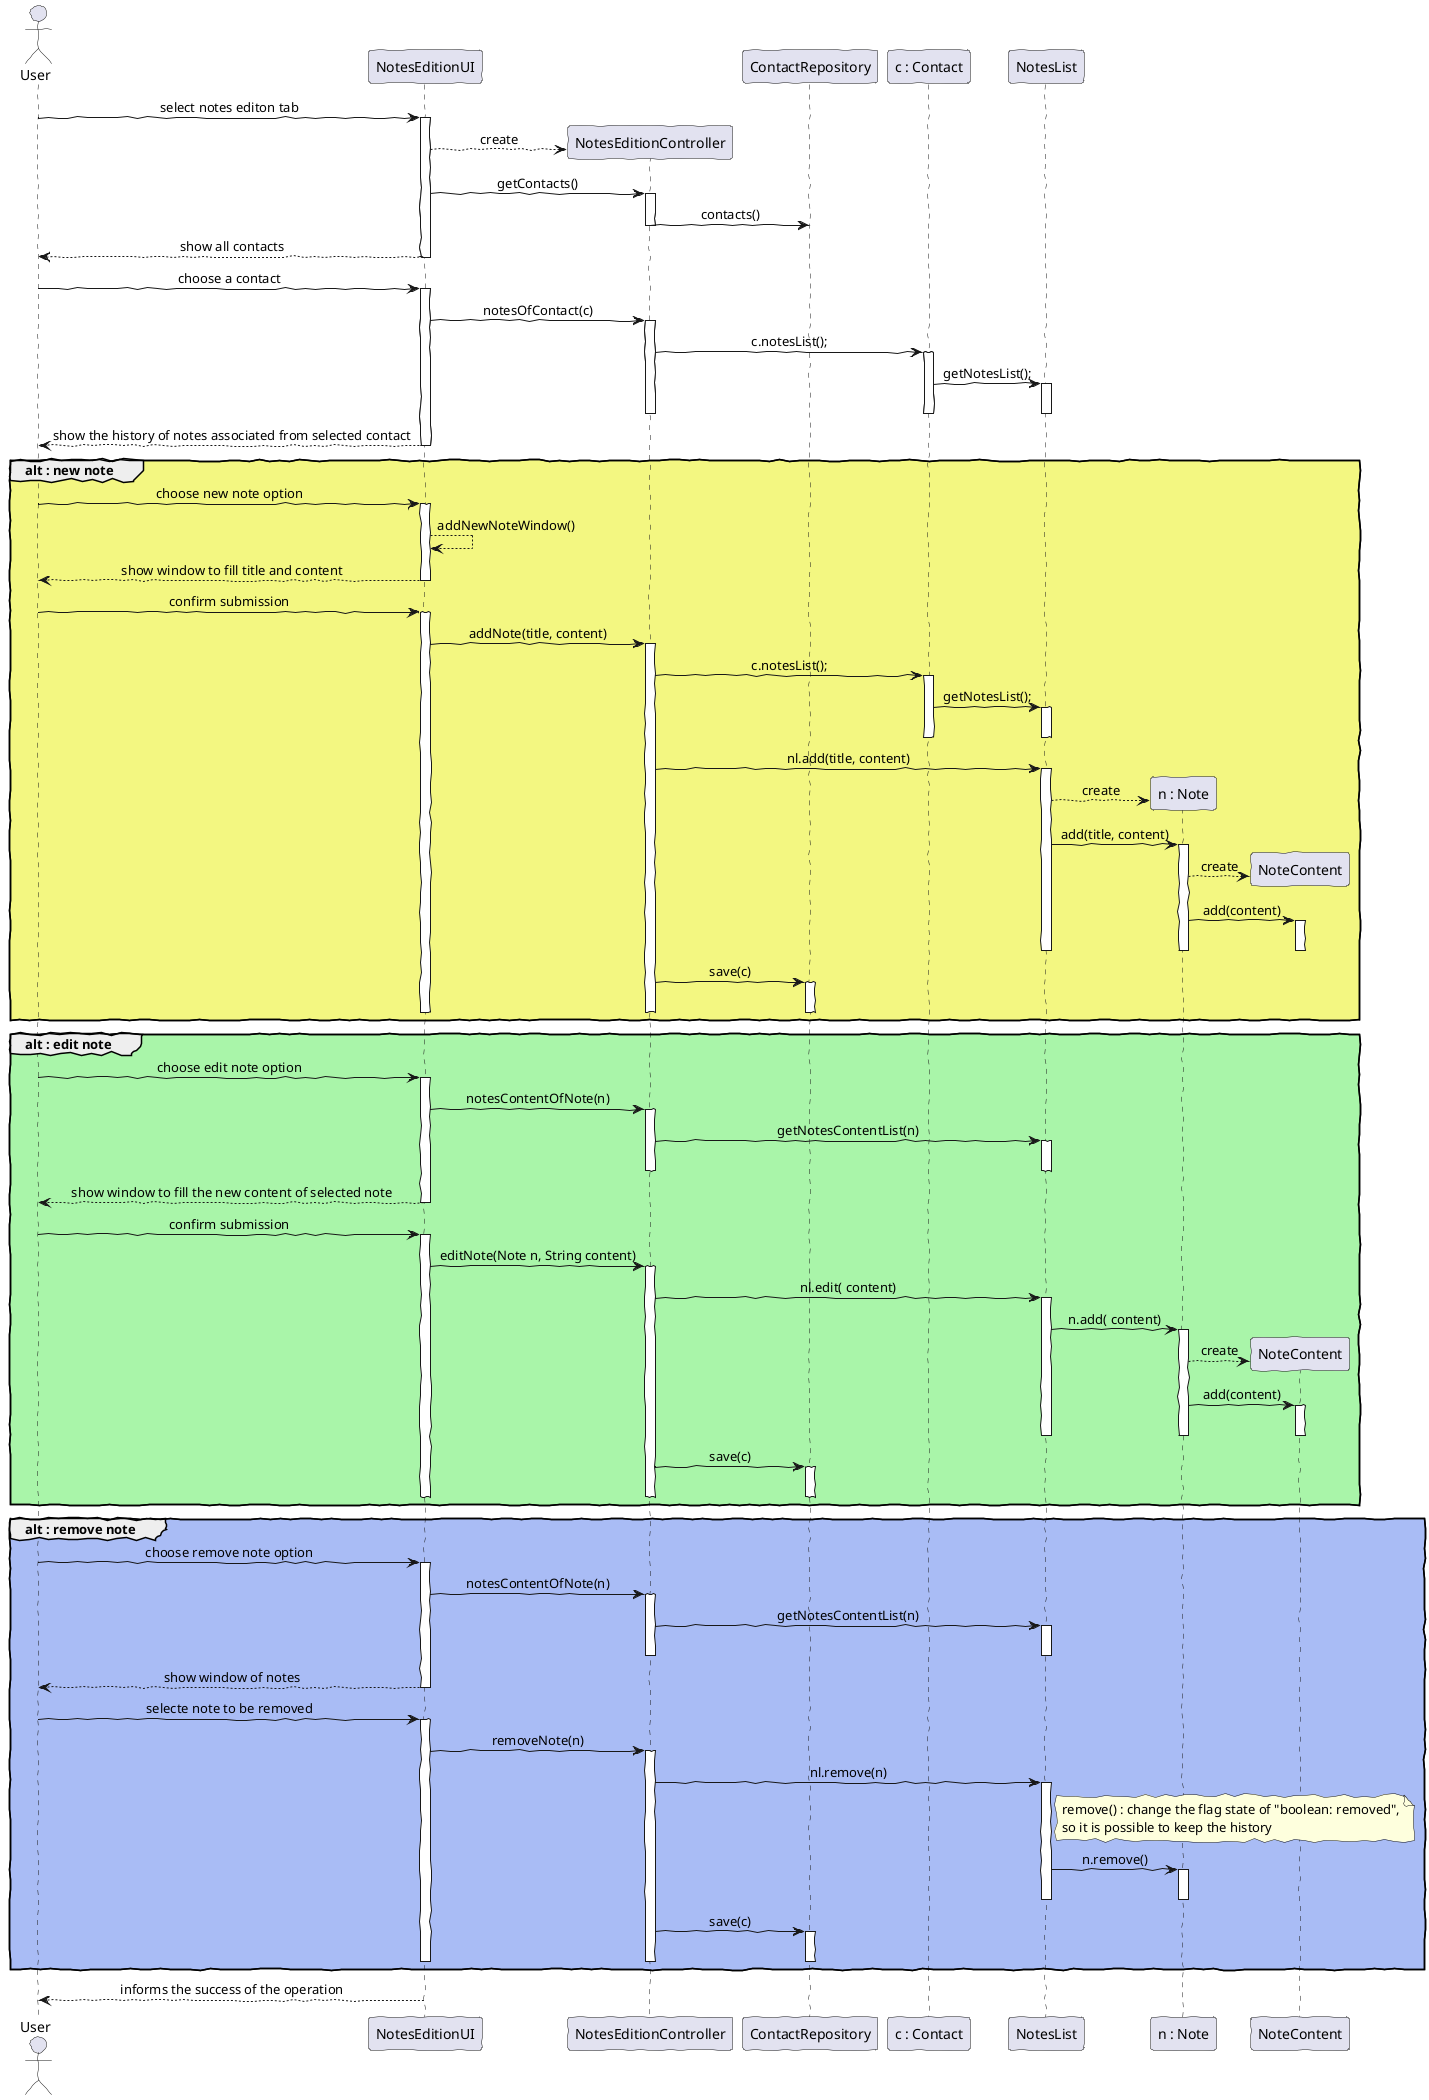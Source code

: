 @startuml sd_notes_edition.png
skinparam handwritten true
skinparam packageStyle rect
skinparam defaultFontName FG Virgil
skinparam shadowing false 
skinparam SequenceMessageAlign center

actor User 
participant "NotesEditionUI" as UI
participant "NotesEditionController" as CTRL
participant "ContactRepository" as CR
participant "c : Contact" as C
participant "NotesList" as NL
participant "n : Note" as N
participant "NoteContent" as NC


User -> UI : select notes editon tab
activate UI
create CTRL
UI --> CTRL : create
UI -> CTRL : getContacts()
activate CTRL
CTRL -> CR : contacts()
deactivate CTRL
UI --> User : show all contacts
deactivate UI
User -> UI : choose a contact
activate UI


UI -> CTRL : notesOfContact(c)
activate CTRL
CTRL -> C : c.notesList();
activate C
C ->  NL : getNotesList();
activate NL
deactivate C
deactivate NL
deactivate CTRL

UI --> User : show the history of notes associated from selected contact
deactivate UI

group #F3F781 alt : new note
User -> UI : choose new note option
activate UI
UI --> UI : addNewNoteWindow()
UI --> User : show window to fill title and content
deactivate UI
User -> UI : confirm submission
activate UI
UI -> CTRL : addNote(title, content)
activate CTRL
CTRL -> C : c.notesList();
activate C
C ->  NL : getNotesList();
activate NL
deactivate NL
deactivate C
CTRL -> NL : nl.add(title, content)
activate NL
create N
NL --> N : create 
NL -> N : add(title, content) 
activate N
create NC
N --> NC : create
N -> NC : add(content)
activate NC
deactivate NC
deactivate N
deactivate NL
CTRL -> CR : save(c)
activate CR
deactivate CR
deactivate CTRL
deactivate UI
end group

group #A9F5A9 alt : edit note
User -> UI : choose edit note option
activate UI
UI -> CTRL : notesContentOfNote(n)
activate CTRL
CTRL -> NL : getNotesContentList(n)
activate NL
deactivate NL
deactivate CTRL
UI --> User : show window to fill the new content of selected note
deactivate UI
User -> UI : confirm submission
activate UI
UI -> CTRL : editNote(Note n, String content)
activate CTRL

CTRL -> NL : nl.edit( content)
activate NL
NL -> N : n.add( content) 
activate N
create NC
N --> NC : create
N -> NC : add(content)
activate NC
deactivate NC
deactivate N
deactivate NL
CTRL -> CR : save(c)
activate CR
deactivate CR
deactivate CTRL
deactivate UI
end group

group #A9BCF5 alt : remove note
User -> UI : choose remove note option
activate UI
UI -> CTRL : notesContentOfNote(n)
activate CTRL
CTRL -> NL : getNotesContentList(n)
activate NL
deactivate NL
deactivate CTRL
UI --> User : show window of notes
deactivate UI
User -> UI : selecte note to be removed
activate UI
UI -> CTRL : removeNote(n)
activate CTRL
CTRL -> NL : nl.remove(n)
activate NL
note right of NL
    remove() : change the flag state of "boolean: removed",
    so it is possible to keep the history
end note
NL -> N : n.remove() 
activate N
deactivate N
deactivate NL
CTRL -> CR : save(c)
activate CR
deactivate CR
deactivate CTRL
deactivate UI
end group
UI --> User : informs the success of the operation

@enduml
